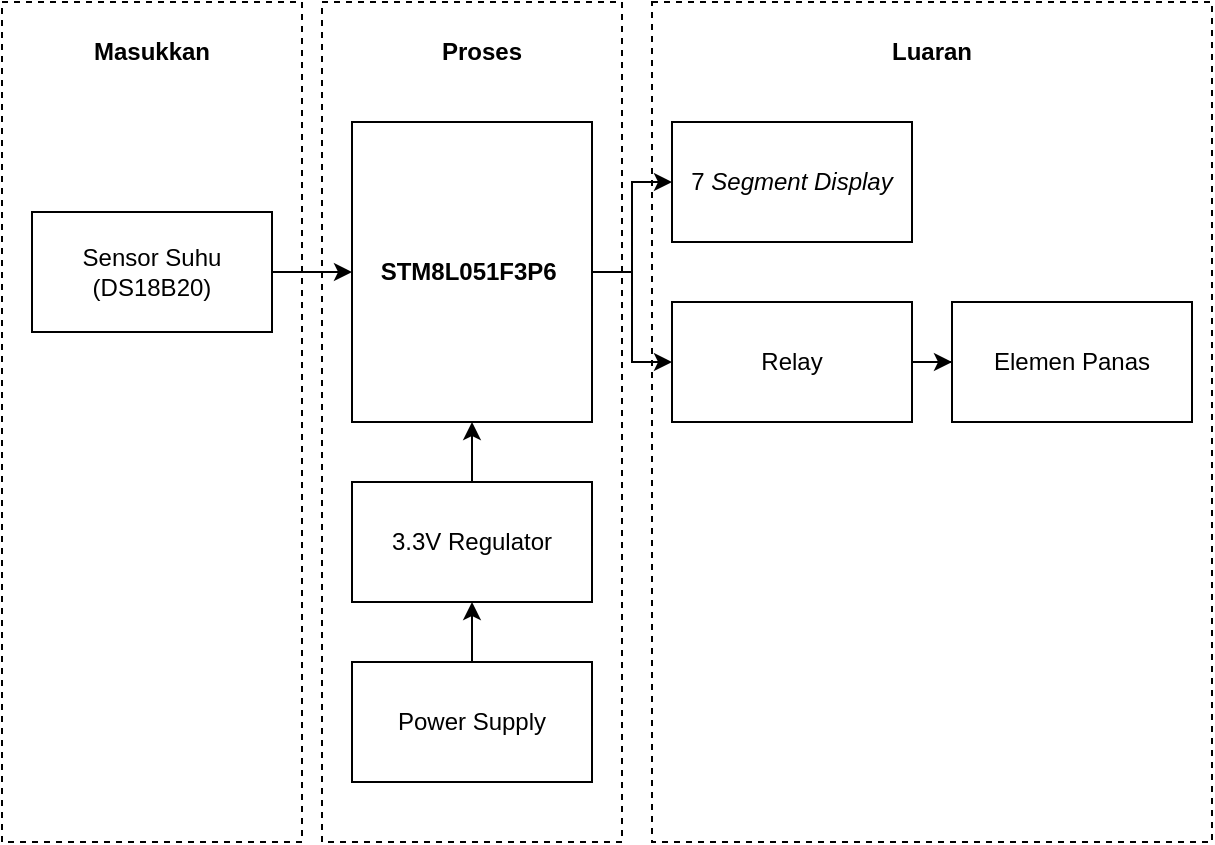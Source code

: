 <mxfile version="21.2.8" type="device">
  <diagram name="Page-1" id="ho1uY59gXptZtSajObo-">
    <mxGraphModel dx="1036" dy="654" grid="1" gridSize="10" guides="1" tooltips="1" connect="1" arrows="1" fold="1" page="1" pageScale="1" pageWidth="850" pageHeight="1100" math="0" shadow="0">
      <root>
        <mxCell id="0" />
        <mxCell id="1" parent="0" />
        <mxCell id="ydtsIiDGhrV2X_qzVOJo-8" style="edgeStyle=orthogonalEdgeStyle;rounded=0;orthogonalLoop=1;jettySize=auto;html=1;entryX=0;entryY=0.5;entryDx=0;entryDy=0;" edge="1" parent="1" source="ydtsIiDGhrV2X_qzVOJo-1" target="ydtsIiDGhrV2X_qzVOJo-3">
          <mxGeometry relative="1" as="geometry" />
        </mxCell>
        <mxCell id="ydtsIiDGhrV2X_qzVOJo-1" value="Sensor Suhu&lt;br&gt;(DS18B20)" style="rounded=0;whiteSpace=wrap;html=1;" vertex="1" parent="1">
          <mxGeometry x="200" y="275" width="120" height="60" as="geometry" />
        </mxCell>
        <mxCell id="ydtsIiDGhrV2X_qzVOJo-11" style="edgeStyle=orthogonalEdgeStyle;rounded=0;orthogonalLoop=1;jettySize=auto;html=1;entryX=0;entryY=0.5;entryDx=0;entryDy=0;" edge="1" parent="1" source="ydtsIiDGhrV2X_qzVOJo-3" target="ydtsIiDGhrV2X_qzVOJo-10">
          <mxGeometry relative="1" as="geometry" />
        </mxCell>
        <mxCell id="ydtsIiDGhrV2X_qzVOJo-12" style="edgeStyle=orthogonalEdgeStyle;rounded=0;orthogonalLoop=1;jettySize=auto;html=1;entryX=0;entryY=0.5;entryDx=0;entryDy=0;" edge="1" parent="1" source="ydtsIiDGhrV2X_qzVOJo-3" target="ydtsIiDGhrV2X_qzVOJo-9">
          <mxGeometry relative="1" as="geometry" />
        </mxCell>
        <mxCell id="ydtsIiDGhrV2X_qzVOJo-3" value="STM8L051F3P6&amp;nbsp;" style="rounded=0;whiteSpace=wrap;html=1;fontStyle=1" vertex="1" parent="1">
          <mxGeometry x="360" y="230" width="120" height="150" as="geometry" />
        </mxCell>
        <mxCell id="ydtsIiDGhrV2X_qzVOJo-7" style="edgeStyle=orthogonalEdgeStyle;rounded=0;orthogonalLoop=1;jettySize=auto;html=1;entryX=0.5;entryY=1;entryDx=0;entryDy=0;" edge="1" parent="1" source="ydtsIiDGhrV2X_qzVOJo-4" target="ydtsIiDGhrV2X_qzVOJo-3">
          <mxGeometry relative="1" as="geometry" />
        </mxCell>
        <mxCell id="ydtsIiDGhrV2X_qzVOJo-4" value="3.3V Regulator" style="rounded=0;whiteSpace=wrap;html=1;" vertex="1" parent="1">
          <mxGeometry x="360" y="410" width="120" height="60" as="geometry" />
        </mxCell>
        <mxCell id="ydtsIiDGhrV2X_qzVOJo-6" style="edgeStyle=orthogonalEdgeStyle;rounded=0;orthogonalLoop=1;jettySize=auto;html=1;entryX=0.5;entryY=1;entryDx=0;entryDy=0;" edge="1" parent="1" source="ydtsIiDGhrV2X_qzVOJo-5" target="ydtsIiDGhrV2X_qzVOJo-4">
          <mxGeometry relative="1" as="geometry" />
        </mxCell>
        <mxCell id="ydtsIiDGhrV2X_qzVOJo-5" value="Power Supply" style="rounded=0;whiteSpace=wrap;html=1;" vertex="1" parent="1">
          <mxGeometry x="360" y="500" width="120" height="60" as="geometry" />
        </mxCell>
        <mxCell id="ydtsIiDGhrV2X_qzVOJo-9" value="7 &lt;i&gt;Segment Display&lt;/i&gt;" style="rounded=0;whiteSpace=wrap;html=1;" vertex="1" parent="1">
          <mxGeometry x="520" y="230" width="120" height="60" as="geometry" />
        </mxCell>
        <mxCell id="ydtsIiDGhrV2X_qzVOJo-14" style="edgeStyle=orthogonalEdgeStyle;rounded=0;orthogonalLoop=1;jettySize=auto;html=1;" edge="1" parent="1" source="ydtsIiDGhrV2X_qzVOJo-10" target="ydtsIiDGhrV2X_qzVOJo-13">
          <mxGeometry relative="1" as="geometry" />
        </mxCell>
        <mxCell id="ydtsIiDGhrV2X_qzVOJo-10" value="Relay" style="rounded=0;whiteSpace=wrap;html=1;" vertex="1" parent="1">
          <mxGeometry x="520" y="320" width="120" height="60" as="geometry" />
        </mxCell>
        <mxCell id="ydtsIiDGhrV2X_qzVOJo-13" value="Elemen Panas" style="rounded=0;whiteSpace=wrap;html=1;" vertex="1" parent="1">
          <mxGeometry x="660" y="320" width="120" height="60" as="geometry" />
        </mxCell>
        <mxCell id="ydtsIiDGhrV2X_qzVOJo-15" value="" style="rounded=0;whiteSpace=wrap;html=1;fillColor=none;dashed=1;" vertex="1" parent="1">
          <mxGeometry x="185" y="170" width="150" height="420" as="geometry" />
        </mxCell>
        <mxCell id="ydtsIiDGhrV2X_qzVOJo-16" value="" style="rounded=0;whiteSpace=wrap;html=1;fillColor=none;strokeColor=default;dashed=1;" vertex="1" parent="1">
          <mxGeometry x="345" y="170" width="150" height="420" as="geometry" />
        </mxCell>
        <mxCell id="ydtsIiDGhrV2X_qzVOJo-17" value="" style="rounded=0;whiteSpace=wrap;html=1;fillColor=none;strokeColor=default;dashed=1;" vertex="1" parent="1">
          <mxGeometry x="510" y="170" width="280" height="420" as="geometry" />
        </mxCell>
        <mxCell id="ydtsIiDGhrV2X_qzVOJo-18" value="&lt;b&gt;Masukkan&lt;/b&gt;" style="text;html=1;strokeColor=none;fillColor=none;align=center;verticalAlign=middle;whiteSpace=wrap;rounded=0;" vertex="1" parent="1">
          <mxGeometry x="230" y="180" width="60" height="30" as="geometry" />
        </mxCell>
        <mxCell id="ydtsIiDGhrV2X_qzVOJo-19" value="&lt;b&gt;Proses&lt;/b&gt;" style="text;html=1;strokeColor=none;fillColor=none;align=center;verticalAlign=middle;whiteSpace=wrap;rounded=0;" vertex="1" parent="1">
          <mxGeometry x="395" y="180" width="60" height="30" as="geometry" />
        </mxCell>
        <mxCell id="ydtsIiDGhrV2X_qzVOJo-20" value="&lt;b&gt;Luaran&lt;/b&gt;" style="text;html=1;strokeColor=none;fillColor=none;align=center;verticalAlign=middle;whiteSpace=wrap;rounded=0;" vertex="1" parent="1">
          <mxGeometry x="620" y="180" width="60" height="30" as="geometry" />
        </mxCell>
      </root>
    </mxGraphModel>
  </diagram>
</mxfile>
